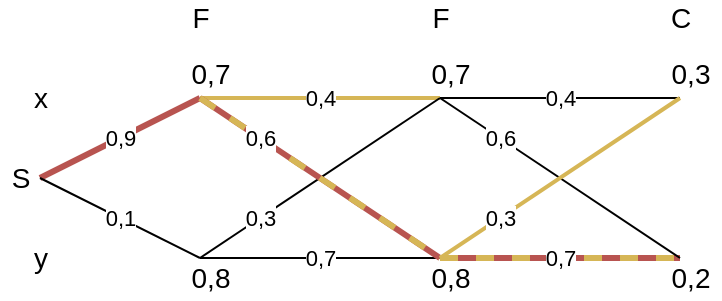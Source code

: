 <mxfile version="13.1.11" type="device"><diagram id="WqxDI2jOv3S0z50ClP1-" name="Page-1"><mxGraphModel dx="1038" dy="627" grid="1" gridSize="10" guides="1" tooltips="1" connect="1" arrows="1" fold="1" page="1" pageScale="1" pageWidth="850" pageHeight="1100" math="0" shadow="0"><root><mxCell id="0"/><mxCell id="1" parent="0"/><mxCell id="0O7l-qAC9bh-lbM-3ewJ-1" value="0,4" style="endArrow=none;html=1;fillColor=#fff2cc;strokeColor=#d6b656;strokeWidth=2;" edge="1" parent="1"><mxGeometry width="50" height="50" relative="1" as="geometry"><mxPoint x="120" y="120" as="sourcePoint"/><mxPoint x="240" y="120" as="targetPoint"/></mxGeometry></mxCell><mxCell id="0O7l-qAC9bh-lbM-3ewJ-3" value="0,7" style="endArrow=none;html=1;" edge="1" parent="1"><mxGeometry width="50" height="50" relative="1" as="geometry"><mxPoint x="120" y="200" as="sourcePoint"/><mxPoint x="240" y="200" as="targetPoint"/></mxGeometry></mxCell><mxCell id="0O7l-qAC9bh-lbM-3ewJ-4" value="0,7" style="endArrow=none;html=1;fillColor=#f8cecc;strokeColor=#b85450;strokeWidth=3;" edge="1" parent="1"><mxGeometry width="50" height="50" relative="1" as="geometry"><mxPoint x="240" y="200" as="sourcePoint"/><mxPoint x="360" y="200" as="targetPoint"/><Array as="points"><mxPoint x="300" y="200"/></Array></mxGeometry></mxCell><mxCell id="0O7l-qAC9bh-lbM-3ewJ-7" value="0,4" style="endArrow=none;html=1;" edge="1" parent="1"><mxGeometry width="50" height="50" relative="1" as="geometry"><mxPoint x="240" y="120" as="sourcePoint"/><mxPoint x="360" y="120" as="targetPoint"/></mxGeometry></mxCell><mxCell id="0O7l-qAC9bh-lbM-3ewJ-14" value="F" style="edgeLabel;html=1;align=center;verticalAlign=middle;resizable=0;points=[];fontSize=14;" vertex="1" connectable="0" parent="0O7l-qAC9bh-lbM-3ewJ-7"><mxGeometry x="-0.25" y="2" relative="1" as="geometry"><mxPoint x="-165" y="-38" as="offset"/></mxGeometry></mxCell><mxCell id="0O7l-qAC9bh-lbM-3ewJ-8" value="0,3" style="endArrow=none;html=1;" edge="1" parent="1"><mxGeometry x="-0.5" width="50" height="50" relative="1" as="geometry"><mxPoint x="120" y="200" as="sourcePoint"/><mxPoint x="240" y="120" as="targetPoint"/><mxPoint as="offset"/></mxGeometry></mxCell><mxCell id="0O7l-qAC9bh-lbM-3ewJ-9" value="0,6" style="endArrow=none;html=1;fillColor=#f8cecc;strokeColor=#b85450;strokeWidth=3;" edge="1" parent="1"><mxGeometry x="-0.5" width="50" height="50" relative="1" as="geometry"><mxPoint x="120" y="120" as="sourcePoint"/><mxPoint x="240" y="200" as="targetPoint"/><mxPoint as="offset"/></mxGeometry></mxCell><mxCell id="0O7l-qAC9bh-lbM-3ewJ-10" value="0,6" style="endArrow=none;html=1;" edge="1" parent="1"><mxGeometry x="-0.5" width="50" height="50" relative="1" as="geometry"><mxPoint x="240" y="120" as="sourcePoint"/><mxPoint x="360" y="200" as="targetPoint"/><mxPoint as="offset"/></mxGeometry></mxCell><mxCell id="0O7l-qAC9bh-lbM-3ewJ-16" value="C" style="edgeLabel;html=1;align=center;verticalAlign=middle;resizable=0;points=[];fontSize=14;" vertex="1" connectable="0" parent="0O7l-qAC9bh-lbM-3ewJ-10"><mxGeometry x="-0.365" y="2" relative="1" as="geometry"><mxPoint x="80.62" y="-63.85" as="offset"/></mxGeometry></mxCell><mxCell id="0O7l-qAC9bh-lbM-3ewJ-11" value="0,3" style="endArrow=none;html=1;fillColor=#fff2cc;strokeColor=#d6b656;strokeWidth=2;" edge="1" parent="1"><mxGeometry x="-0.5" width="50" height="50" relative="1" as="geometry"><mxPoint x="240" y="200" as="sourcePoint"/><mxPoint x="360" y="120" as="targetPoint"/><mxPoint as="offset"/></mxGeometry></mxCell><mxCell id="0O7l-qAC9bh-lbM-3ewJ-15" value="F" style="edgeLabel;html=1;align=center;verticalAlign=middle;resizable=0;points=[];fontSize=14;" vertex="1" connectable="0" parent="0O7l-qAC9bh-lbM-3ewJ-11"><mxGeometry x="-0.292" y="1" relative="1" as="geometry"><mxPoint x="-41.88" y="-90.88" as="offset"/></mxGeometry></mxCell><mxCell id="0O7l-qAC9bh-lbM-3ewJ-12" value="0,9" style="endArrow=none;html=1;fillColor=#f8cecc;strokeColor=#b85450;strokeWidth=3;" edge="1" parent="1"><mxGeometry width="50" height="50" relative="1" as="geometry"><mxPoint x="40" y="160" as="sourcePoint"/><mxPoint x="120" y="120" as="targetPoint"/></mxGeometry></mxCell><mxCell id="0O7l-qAC9bh-lbM-3ewJ-13" value="0,1" style="endArrow=none;html=1;" edge="1" parent="1"><mxGeometry width="50" height="50" relative="1" as="geometry"><mxPoint x="40" y="160" as="sourcePoint"/><mxPoint x="120" y="200" as="targetPoint"/></mxGeometry></mxCell><mxCell id="0O7l-qAC9bh-lbM-3ewJ-18" value="0,7" style="text;html=1;align=center;verticalAlign=middle;resizable=0;points=[];autosize=1;fontSize=14;" vertex="1" parent="1"><mxGeometry x="110" y="98" width="30" height="20" as="geometry"/></mxCell><mxCell id="0O7l-qAC9bh-lbM-3ewJ-19" value="0,7" style="text;html=1;align=center;verticalAlign=middle;resizable=0;points=[];autosize=1;fontSize=14;" vertex="1" parent="1"><mxGeometry x="230" y="98" width="30" height="20" as="geometry"/></mxCell><mxCell id="0O7l-qAC9bh-lbM-3ewJ-20" value="0,3" style="text;html=1;align=center;verticalAlign=middle;resizable=0;points=[];autosize=1;fontSize=14;" vertex="1" parent="1"><mxGeometry x="350" y="98" width="30" height="20" as="geometry"/></mxCell><mxCell id="0O7l-qAC9bh-lbM-3ewJ-21" value="0,8" style="text;html=1;align=center;verticalAlign=middle;resizable=0;points=[];autosize=1;fontSize=14;" vertex="1" parent="1"><mxGeometry x="110" y="200" width="30" height="20" as="geometry"/></mxCell><mxCell id="0O7l-qAC9bh-lbM-3ewJ-22" value="0,8" style="text;html=1;align=center;verticalAlign=middle;resizable=0;points=[];autosize=1;fontSize=14;" vertex="1" parent="1"><mxGeometry x="230" y="200" width="30" height="20" as="geometry"/></mxCell><mxCell id="0O7l-qAC9bh-lbM-3ewJ-23" value="0,2" style="text;html=1;align=center;verticalAlign=middle;resizable=0;points=[];autosize=1;fontSize=14;" vertex="1" parent="1"><mxGeometry x="350" y="200" width="30" height="20" as="geometry"/></mxCell><mxCell id="0O7l-qAC9bh-lbM-3ewJ-24" value="S" style="text;html=1;align=center;verticalAlign=middle;resizable=0;points=[];autosize=1;fontSize=14;" vertex="1" parent="1"><mxGeometry x="20" y="150" width="20" height="20" as="geometry"/></mxCell><mxCell id="0O7l-qAC9bh-lbM-3ewJ-25" value="x" style="text;html=1;align=center;verticalAlign=middle;resizable=0;points=[];autosize=1;fontSize=14;" vertex="1" parent="1"><mxGeometry x="30" y="110" width="20" height="20" as="geometry"/></mxCell><mxCell id="0O7l-qAC9bh-lbM-3ewJ-26" value="y" style="text;html=1;align=center;verticalAlign=middle;resizable=0;points=[];autosize=1;fontSize=14;" vertex="1" parent="1"><mxGeometry x="30" y="190" width="20" height="20" as="geometry"/></mxCell><mxCell id="0O7l-qAC9bh-lbM-3ewJ-27" value="0,6" style="endArrow=none;html=1;fillColor=#fff2cc;strokeColor=#d6b656;strokeWidth=3;dashed=1;" edge="1" parent="1"><mxGeometry x="-0.5" width="50" height="50" relative="1" as="geometry"><mxPoint x="120" y="120" as="sourcePoint"/><mxPoint x="240" y="200" as="targetPoint"/><mxPoint as="offset"/></mxGeometry></mxCell><mxCell id="0O7l-qAC9bh-lbM-3ewJ-28" value="0,7" style="endArrow=none;html=1;fillColor=#fff2cc;strokeColor=#d6b656;strokeWidth=3;dashed=1;" edge="1" parent="1"><mxGeometry width="50" height="50" relative="1" as="geometry"><mxPoint x="240" y="200" as="sourcePoint"/><mxPoint x="360" y="200" as="targetPoint"/><Array as="points"><mxPoint x="300" y="200"/></Array></mxGeometry></mxCell></root></mxGraphModel></diagram></mxfile>